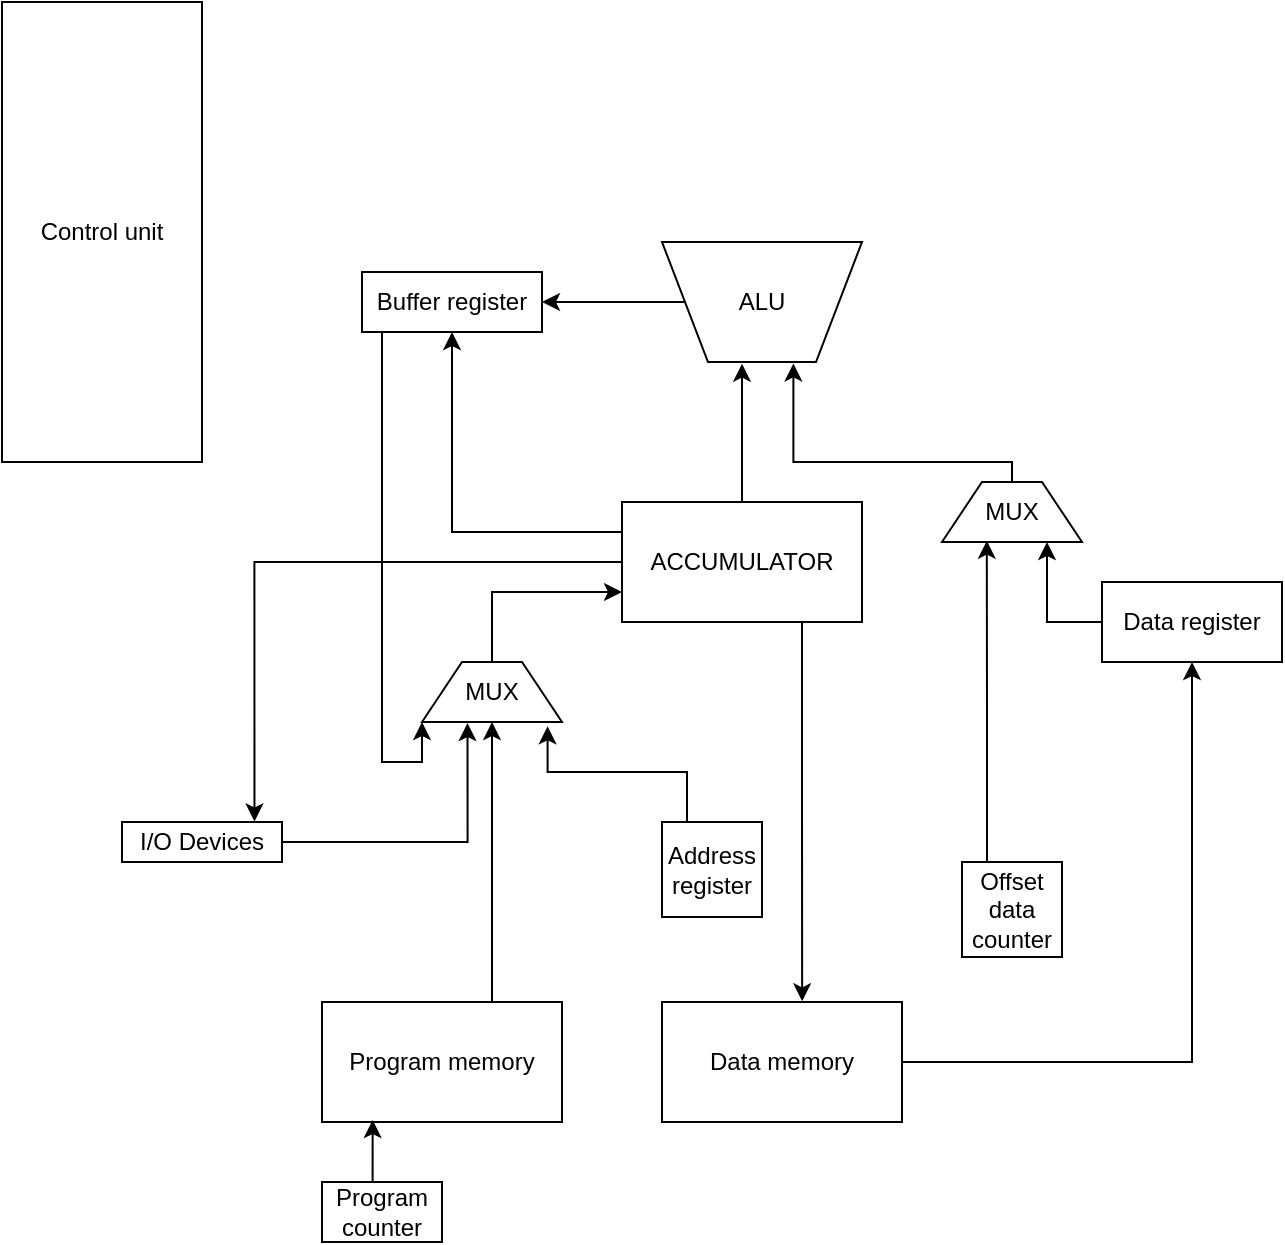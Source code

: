 <mxfile version="24.2.5" type="device">
  <diagram id="C5RBs43oDa-KdzZeNtuy" name="Page-1">
    <mxGraphModel dx="890" dy="434" grid="1" gridSize="10" guides="1" tooltips="1" connect="1" arrows="1" fold="1" page="1" pageScale="1" pageWidth="827" pageHeight="1169" math="0" shadow="0">
      <root>
        <mxCell id="WIyWlLk6GJQsqaUBKTNV-0" />
        <mxCell id="WIyWlLk6GJQsqaUBKTNV-1" parent="WIyWlLk6GJQsqaUBKTNV-0" />
        <mxCell id="aAbYjHP13J0JzVEMJLcZ-27" style="edgeStyle=orthogonalEdgeStyle;rounded=0;orthogonalLoop=1;jettySize=auto;html=1;exitX=0;exitY=0.25;exitDx=0;exitDy=0;entryX=0.5;entryY=1;entryDx=0;entryDy=0;" edge="1" parent="WIyWlLk6GJQsqaUBKTNV-1" source="jPLNUifkSh8xmU5bVwgB-3" target="aAbYjHP13J0JzVEMJLcZ-7">
          <mxGeometry relative="1" as="geometry" />
        </mxCell>
        <mxCell id="jPLNUifkSh8xmU5bVwgB-3" value="ACCUMULATOR" style="rounded=0;whiteSpace=wrap;html=1;" parent="WIyWlLk6GJQsqaUBKTNV-1" vertex="1">
          <mxGeometry x="310" y="290" width="120" height="60" as="geometry" />
        </mxCell>
        <mxCell id="jPLNUifkSh8xmU5bVwgB-4" value="Program counter" style="rounded=0;whiteSpace=wrap;html=1;" parent="WIyWlLk6GJQsqaUBKTNV-1" vertex="1">
          <mxGeometry x="160" y="630" width="60" height="30" as="geometry" />
        </mxCell>
        <mxCell id="aAbYjHP13J0JzVEMJLcZ-18" style="edgeStyle=orthogonalEdgeStyle;rounded=0;orthogonalLoop=1;jettySize=auto;html=1;exitX=0;exitY=0.5;exitDx=0;exitDy=0;entryX=1;entryY=0.5;entryDx=0;entryDy=0;" edge="1" parent="WIyWlLk6GJQsqaUBKTNV-1" source="jPLNUifkSh8xmU5bVwgB-7" target="aAbYjHP13J0JzVEMJLcZ-7">
          <mxGeometry relative="1" as="geometry" />
        </mxCell>
        <mxCell id="jPLNUifkSh8xmU5bVwgB-7" value="ALU" style="verticalLabelPosition=middle;verticalAlign=middle;html=1;shape=trapezoid;perimeter=trapezoidPerimeter;whiteSpace=wrap;size=0.23;arcSize=10;flipV=1;labelPosition=center;align=center;" parent="WIyWlLk6GJQsqaUBKTNV-1" vertex="1">
          <mxGeometry x="330" y="160" width="100" height="60" as="geometry" />
        </mxCell>
        <mxCell id="aAbYjHP13J0JzVEMJLcZ-1" style="edgeStyle=orthogonalEdgeStyle;rounded=0;orthogonalLoop=1;jettySize=auto;html=1;exitX=0.75;exitY=0;exitDx=0;exitDy=0;entryX=0.5;entryY=1;entryDx=0;entryDy=0;" edge="1" parent="WIyWlLk6GJQsqaUBKTNV-1" source="jPLNUifkSh8xmU5bVwgB-9" target="jPLNUifkSh8xmU5bVwgB-13">
          <mxGeometry relative="1" as="geometry">
            <Array as="points">
              <mxPoint x="245" y="540" />
            </Array>
          </mxGeometry>
        </mxCell>
        <mxCell id="jPLNUifkSh8xmU5bVwgB-9" value="Program memory" style="rounded=0;whiteSpace=wrap;html=1;" parent="WIyWlLk6GJQsqaUBKTNV-1" vertex="1">
          <mxGeometry x="160" y="540" width="120" height="60" as="geometry" />
        </mxCell>
        <mxCell id="aAbYjHP13J0JzVEMJLcZ-34" style="edgeStyle=orthogonalEdgeStyle;rounded=0;orthogonalLoop=1;jettySize=auto;html=1;exitX=1;exitY=0.5;exitDx=0;exitDy=0;entryX=0.5;entryY=1;entryDx=0;entryDy=0;" edge="1" parent="WIyWlLk6GJQsqaUBKTNV-1" source="jPLNUifkSh8xmU5bVwgB-10" target="aAbYjHP13J0JzVEMJLcZ-31">
          <mxGeometry relative="1" as="geometry" />
        </mxCell>
        <mxCell id="jPLNUifkSh8xmU5bVwgB-10" value="Data memory" style="rounded=0;whiteSpace=wrap;html=1;" parent="WIyWlLk6GJQsqaUBKTNV-1" vertex="1">
          <mxGeometry x="330" y="540" width="120" height="60" as="geometry" />
        </mxCell>
        <mxCell id="jPLNUifkSh8xmU5bVwgB-11" value="I/O Devices" style="rounded=0;whiteSpace=wrap;html=1;" parent="WIyWlLk6GJQsqaUBKTNV-1" vertex="1">
          <mxGeometry x="60" y="450" width="80" height="20" as="geometry" />
        </mxCell>
        <mxCell id="jPLNUifkSh8xmU5bVwgB-12" value="Control unit" style="rounded=0;whiteSpace=wrap;html=1;" parent="WIyWlLk6GJQsqaUBKTNV-1" vertex="1">
          <mxGeometry y="40" width="100" height="230" as="geometry" />
        </mxCell>
        <mxCell id="aAbYjHP13J0JzVEMJLcZ-21" style="edgeStyle=orthogonalEdgeStyle;rounded=0;orthogonalLoop=1;jettySize=auto;html=1;exitX=0.5;exitY=0;exitDx=0;exitDy=0;entryX=0;entryY=0.75;entryDx=0;entryDy=0;" edge="1" parent="WIyWlLk6GJQsqaUBKTNV-1" source="jPLNUifkSh8xmU5bVwgB-13" target="jPLNUifkSh8xmU5bVwgB-3">
          <mxGeometry relative="1" as="geometry" />
        </mxCell>
        <mxCell id="jPLNUifkSh8xmU5bVwgB-13" value="MUX" style="shape=trapezoid;perimeter=trapezoidPerimeter;whiteSpace=wrap;html=1;fixedSize=1;" parent="WIyWlLk6GJQsqaUBKTNV-1" vertex="1">
          <mxGeometry x="210" y="370" width="70" height="30" as="geometry" />
        </mxCell>
        <mxCell id="aAbYjHP13J0JzVEMJLcZ-5" style="edgeStyle=orthogonalEdgeStyle;rounded=0;orthogonalLoop=1;jettySize=auto;html=1;exitX=1;exitY=0.5;exitDx=0;exitDy=0;entryX=0.325;entryY=1.017;entryDx=0;entryDy=0;entryPerimeter=0;" edge="1" parent="WIyWlLk6GJQsqaUBKTNV-1" source="jPLNUifkSh8xmU5bVwgB-11" target="jPLNUifkSh8xmU5bVwgB-13">
          <mxGeometry relative="1" as="geometry" />
        </mxCell>
        <mxCell id="aAbYjHP13J0JzVEMJLcZ-28" style="edgeStyle=orthogonalEdgeStyle;rounded=0;orthogonalLoop=1;jettySize=auto;html=1;exitX=0.25;exitY=1;exitDx=0;exitDy=0;entryX=0;entryY=1;entryDx=0;entryDy=0;" edge="1" parent="WIyWlLk6GJQsqaUBKTNV-1" source="aAbYjHP13J0JzVEMJLcZ-7" target="jPLNUifkSh8xmU5bVwgB-13">
          <mxGeometry relative="1" as="geometry">
            <Array as="points">
              <mxPoint x="190" y="205" />
              <mxPoint x="190" y="420" />
              <mxPoint x="210" y="420" />
            </Array>
          </mxGeometry>
        </mxCell>
        <mxCell id="aAbYjHP13J0JzVEMJLcZ-7" value="Buffer register" style="rounded=0;whiteSpace=wrap;html=1;" vertex="1" parent="WIyWlLk6GJQsqaUBKTNV-1">
          <mxGeometry x="180" y="175" width="90" height="30" as="geometry" />
        </mxCell>
        <mxCell id="aAbYjHP13J0JzVEMJLcZ-9" style="edgeStyle=orthogonalEdgeStyle;rounded=0;orthogonalLoop=1;jettySize=auto;html=1;exitX=0.5;exitY=0;exitDx=0;exitDy=0;entryX=0.211;entryY=0.984;entryDx=0;entryDy=0;entryPerimeter=0;" edge="1" parent="WIyWlLk6GJQsqaUBKTNV-1" source="jPLNUifkSh8xmU5bVwgB-4" target="jPLNUifkSh8xmU5bVwgB-9">
          <mxGeometry relative="1" as="geometry" />
        </mxCell>
        <mxCell id="aAbYjHP13J0JzVEMJLcZ-13" value="Offset data counter" style="rounded=0;whiteSpace=wrap;html=1;" vertex="1" parent="WIyWlLk6GJQsqaUBKTNV-1">
          <mxGeometry x="480" y="470" width="50" height="47.5" as="geometry" />
        </mxCell>
        <mxCell id="aAbYjHP13J0JzVEMJLcZ-14" style="edgeStyle=orthogonalEdgeStyle;rounded=0;orthogonalLoop=1;jettySize=auto;html=1;entryX=0.828;entryY=-0.014;entryDx=0;entryDy=0;entryPerimeter=0;" edge="1" parent="WIyWlLk6GJQsqaUBKTNV-1" source="jPLNUifkSh8xmU5bVwgB-3" target="jPLNUifkSh8xmU5bVwgB-11">
          <mxGeometry relative="1" as="geometry" />
        </mxCell>
        <mxCell id="aAbYjHP13J0JzVEMJLcZ-16" value="Address register" style="rounded=0;whiteSpace=wrap;html=1;" vertex="1" parent="WIyWlLk6GJQsqaUBKTNV-1">
          <mxGeometry x="330" y="450" width="50" height="47.5" as="geometry" />
        </mxCell>
        <mxCell id="aAbYjHP13J0JzVEMJLcZ-22" style="edgeStyle=orthogonalEdgeStyle;rounded=0;orthogonalLoop=1;jettySize=auto;html=1;entryX=0.4;entryY=-0.014;entryDx=0;entryDy=0;entryPerimeter=0;" edge="1" parent="WIyWlLk6GJQsqaUBKTNV-1" source="jPLNUifkSh8xmU5bVwgB-3" target="jPLNUifkSh8xmU5bVwgB-7">
          <mxGeometry relative="1" as="geometry" />
        </mxCell>
        <mxCell id="aAbYjHP13J0JzVEMJLcZ-29" value="MUX" style="shape=trapezoid;perimeter=trapezoidPerimeter;whiteSpace=wrap;html=1;fixedSize=1;" vertex="1" parent="WIyWlLk6GJQsqaUBKTNV-1">
          <mxGeometry x="470" y="280" width="70" height="30" as="geometry" />
        </mxCell>
        <mxCell id="aAbYjHP13J0JzVEMJLcZ-32" style="edgeStyle=orthogonalEdgeStyle;rounded=0;orthogonalLoop=1;jettySize=auto;html=1;exitX=0;exitY=0.5;exitDx=0;exitDy=0;entryX=0.75;entryY=1;entryDx=0;entryDy=0;" edge="1" parent="WIyWlLk6GJQsqaUBKTNV-1" source="aAbYjHP13J0JzVEMJLcZ-31" target="aAbYjHP13J0JzVEMJLcZ-29">
          <mxGeometry relative="1" as="geometry" />
        </mxCell>
        <mxCell id="aAbYjHP13J0JzVEMJLcZ-31" value="Data register" style="rounded=0;whiteSpace=wrap;html=1;" vertex="1" parent="WIyWlLk6GJQsqaUBKTNV-1">
          <mxGeometry x="550" y="330" width="90" height="40" as="geometry" />
        </mxCell>
        <mxCell id="aAbYjHP13J0JzVEMJLcZ-33" style="edgeStyle=orthogonalEdgeStyle;rounded=0;orthogonalLoop=1;jettySize=auto;html=1;exitX=0.25;exitY=0;exitDx=0;exitDy=0;entryX=0.32;entryY=0.979;entryDx=0;entryDy=0;entryPerimeter=0;" edge="1" parent="WIyWlLk6GJQsqaUBKTNV-1" source="aAbYjHP13J0JzVEMJLcZ-13" target="aAbYjHP13J0JzVEMJLcZ-29">
          <mxGeometry relative="1" as="geometry" />
        </mxCell>
        <mxCell id="aAbYjHP13J0JzVEMJLcZ-36" style="edgeStyle=orthogonalEdgeStyle;rounded=0;orthogonalLoop=1;jettySize=auto;html=1;exitX=0.25;exitY=0;exitDx=0;exitDy=0;entryX=0.897;entryY=1.072;entryDx=0;entryDy=0;entryPerimeter=0;" edge="1" parent="WIyWlLk6GJQsqaUBKTNV-1" source="aAbYjHP13J0JzVEMJLcZ-16" target="jPLNUifkSh8xmU5bVwgB-13">
          <mxGeometry relative="1" as="geometry" />
        </mxCell>
        <mxCell id="aAbYjHP13J0JzVEMJLcZ-38" style="edgeStyle=orthogonalEdgeStyle;rounded=0;orthogonalLoop=1;jettySize=auto;html=1;exitX=0.75;exitY=1;exitDx=0;exitDy=0;entryX=0.584;entryY=-0.006;entryDx=0;entryDy=0;entryPerimeter=0;" edge="1" parent="WIyWlLk6GJQsqaUBKTNV-1" source="jPLNUifkSh8xmU5bVwgB-3" target="jPLNUifkSh8xmU5bVwgB-10">
          <mxGeometry relative="1" as="geometry" />
        </mxCell>
        <mxCell id="aAbYjHP13J0JzVEMJLcZ-40" style="edgeStyle=orthogonalEdgeStyle;rounded=0;orthogonalLoop=1;jettySize=auto;html=1;entryX=0.657;entryY=-0.012;entryDx=0;entryDy=0;entryPerimeter=0;" edge="1" parent="WIyWlLk6GJQsqaUBKTNV-1" source="aAbYjHP13J0JzVEMJLcZ-29" target="jPLNUifkSh8xmU5bVwgB-7">
          <mxGeometry relative="1" as="geometry">
            <Array as="points">
              <mxPoint x="505" y="270" />
              <mxPoint x="396" y="270" />
            </Array>
          </mxGeometry>
        </mxCell>
      </root>
    </mxGraphModel>
  </diagram>
</mxfile>
